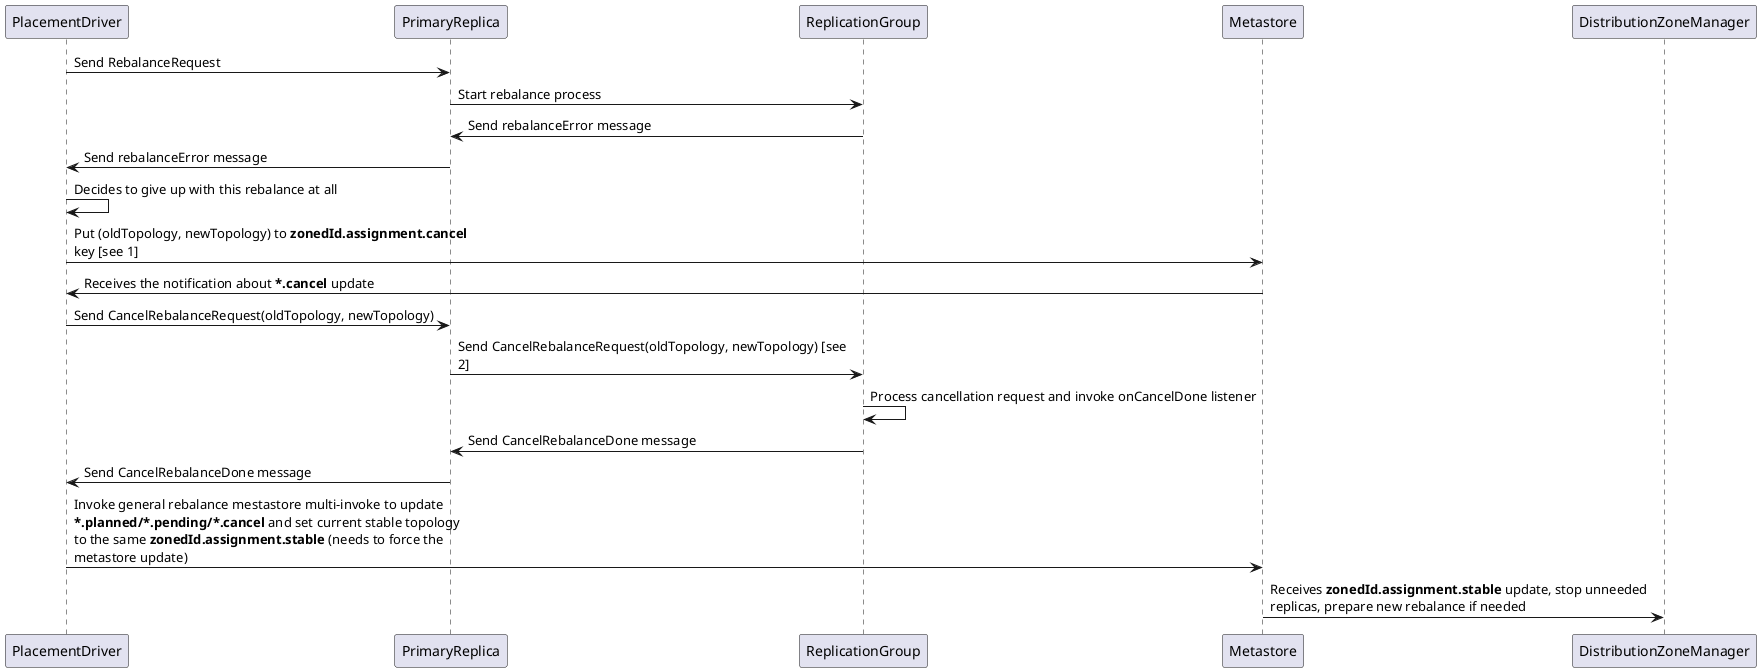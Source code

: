 @startuml
skinparam maxMessageSize 400

PlacementDriver -> PrimaryReplica: Send RebalanceRequest
PrimaryReplica -> ReplicationGroup : Start rebalance process
ReplicationGroup -> PrimaryReplica : Send rebalanceError message
PrimaryReplica -> PlacementDriver : Send rebalanceError message
PlacementDriver -> PlacementDriver: Decides to give up with this rebalance at all
PlacementDriver -> Metastore : Put (oldTopology, newTopology) to **zonedId.assignment.cancel** key [see 1]
PlacementDriver <- Metastore : Receives the notification about ***.cancel** update
PlacementDriver -> PrimaryReplica : Send CancelRebalanceRequest(oldTopology, newTopology)
PrimaryReplica -> ReplicationGroup : Send CancelRebalanceRequest(oldTopology, newTopology) [see 2]
ReplicationGroup -> ReplicationGroup : Process cancellation request and invoke onCancelDone listener
ReplicationGroup -> PrimaryReplica : Send CancelRebalanceDone message
PrimaryReplica -> PlacementDriver : Send CancelRebalanceDone message
PlacementDriver -> Metastore : Invoke general rebalance mestastore multi-invoke to update ***.planned/*.pending/*.cancel** and set current stable topology to the same **zonedId.assignment.stable** (needs to force the metastore update)
DistributionZoneManager <- Metastore : Receives **zonedId.assignment.stable** update, stop unneeded replicas, prepare new rebalance if needed
@enduml
